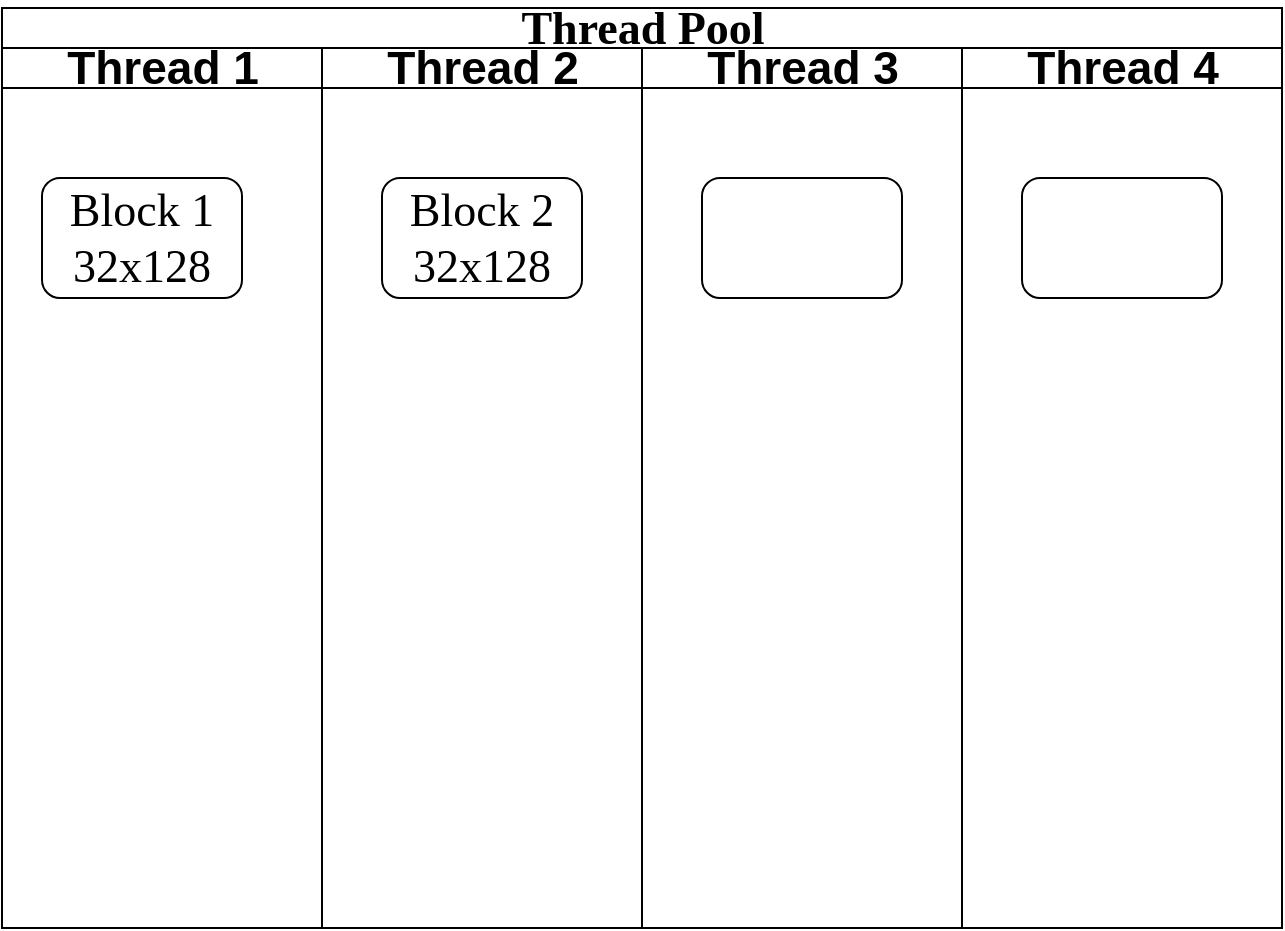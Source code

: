 <mxfile version="25.0.3">
  <diagram name="Page-1" id="74e2e168-ea6b-b213-b513-2b3c1d86103e">
    <mxGraphModel dx="1728" dy="943" grid="1" gridSize="10" guides="1" tooltips="1" connect="1" arrows="1" fold="1" page="1" pageScale="1" pageWidth="1100" pageHeight="850" background="none" math="0" shadow="0">
      <root>
        <mxCell id="0" />
        <mxCell id="1" parent="0" />
        <mxCell id="77e6c97f196da883-1" value="Thread Pool" style="swimlane;html=1;childLayout=stackLayout;startSize=20;rounded=0;shadow=0;labelBackgroundColor=none;strokeWidth=1;fontFamily=Verdana;fontSize=23;align=center;" parent="1" vertex="1">
          <mxGeometry x="220" y="60" width="640" height="460" as="geometry">
            <mxRectangle x="220" y="60" width="50" height="40" as="alternateBounds" />
          </mxGeometry>
        </mxCell>
        <mxCell id="77e6c97f196da883-2" value="Thread 1" style="swimlane;html=1;startSize=20;fontSize=23;" parent="77e6c97f196da883-1" vertex="1">
          <mxGeometry y="20" width="160" height="440" as="geometry" />
        </mxCell>
        <mxCell id="77e6c97f196da883-8" value="Block 1&lt;div&gt;32x128&lt;/div&gt;" style="rounded=1;whiteSpace=wrap;html=1;shadow=0;labelBackgroundColor=none;strokeWidth=1;fontFamily=Verdana;fontSize=23;align=center;" parent="77e6c97f196da883-2" vertex="1">
          <mxGeometry x="20" y="65" width="100" height="60" as="geometry" />
        </mxCell>
        <mxCell id="77e6c97f196da883-40" style="edgeStyle=orthogonalEdgeStyle;rounded=1;html=1;labelBackgroundColor=none;startArrow=none;startFill=0;startSize=5;endArrow=classicThin;endFill=1;endSize=5;jettySize=auto;orthogonalLoop=1;strokeWidth=1;fontFamily=Verdana;fontSize=8" parent="77e6c97f196da883-1" target="77e6c97f196da883-24" edge="1">
          <mxGeometry relative="1" as="geometry">
            <mxPoint x="770" y="690" as="sourcePoint" />
          </mxGeometry>
        </mxCell>
        <mxCell id="77e6c97f196da883-3" value="Thread 2" style="swimlane;html=1;startSize=20;fontSize=23;" parent="77e6c97f196da883-1" vertex="1">
          <mxGeometry x="160" y="20" width="160" height="440" as="geometry" />
        </mxCell>
        <mxCell id="77e6c97f196da883-11" value="Block 2&lt;div&gt;32x128&lt;/div&gt;" style="rounded=1;whiteSpace=wrap;html=1;shadow=0;labelBackgroundColor=none;strokeWidth=1;fontFamily=Verdana;fontSize=23;align=center;" parent="77e6c97f196da883-3" vertex="1">
          <mxGeometry x="30" y="65" width="100" height="60" as="geometry" />
        </mxCell>
        <mxCell id="77e6c97f196da883-4" value="Thread 3" style="swimlane;html=1;startSize=20;fontSize=23;" parent="77e6c97f196da883-1" vertex="1">
          <mxGeometry x="320" y="20" width="160" height="440" as="geometry" />
        </mxCell>
        <mxCell id="77e6c97f196da883-12" value="" style="rounded=1;whiteSpace=wrap;html=1;shadow=0;labelBackgroundColor=none;strokeWidth=1;fontFamily=Verdana;fontSize=23;align=center;" parent="77e6c97f196da883-4" vertex="1">
          <mxGeometry x="30" y="65" width="100" height="60" as="geometry" />
        </mxCell>
        <mxCell id="77e6c97f196da883-5" value="Thread 4" style="swimlane;html=1;startSize=20;fontSize=23;" parent="77e6c97f196da883-1" vertex="1">
          <mxGeometry x="480" y="20" width="160" height="440" as="geometry" />
        </mxCell>
        <mxCell id="77e6c97f196da883-15" value="" style="rounded=1;whiteSpace=wrap;html=1;shadow=0;labelBackgroundColor=none;strokeWidth=1;fontFamily=Verdana;fontSize=23;align=center;" parent="77e6c97f196da883-5" vertex="1">
          <mxGeometry x="30" y="65" width="100" height="60" as="geometry" />
        </mxCell>
      </root>
    </mxGraphModel>
  </diagram>
</mxfile>
